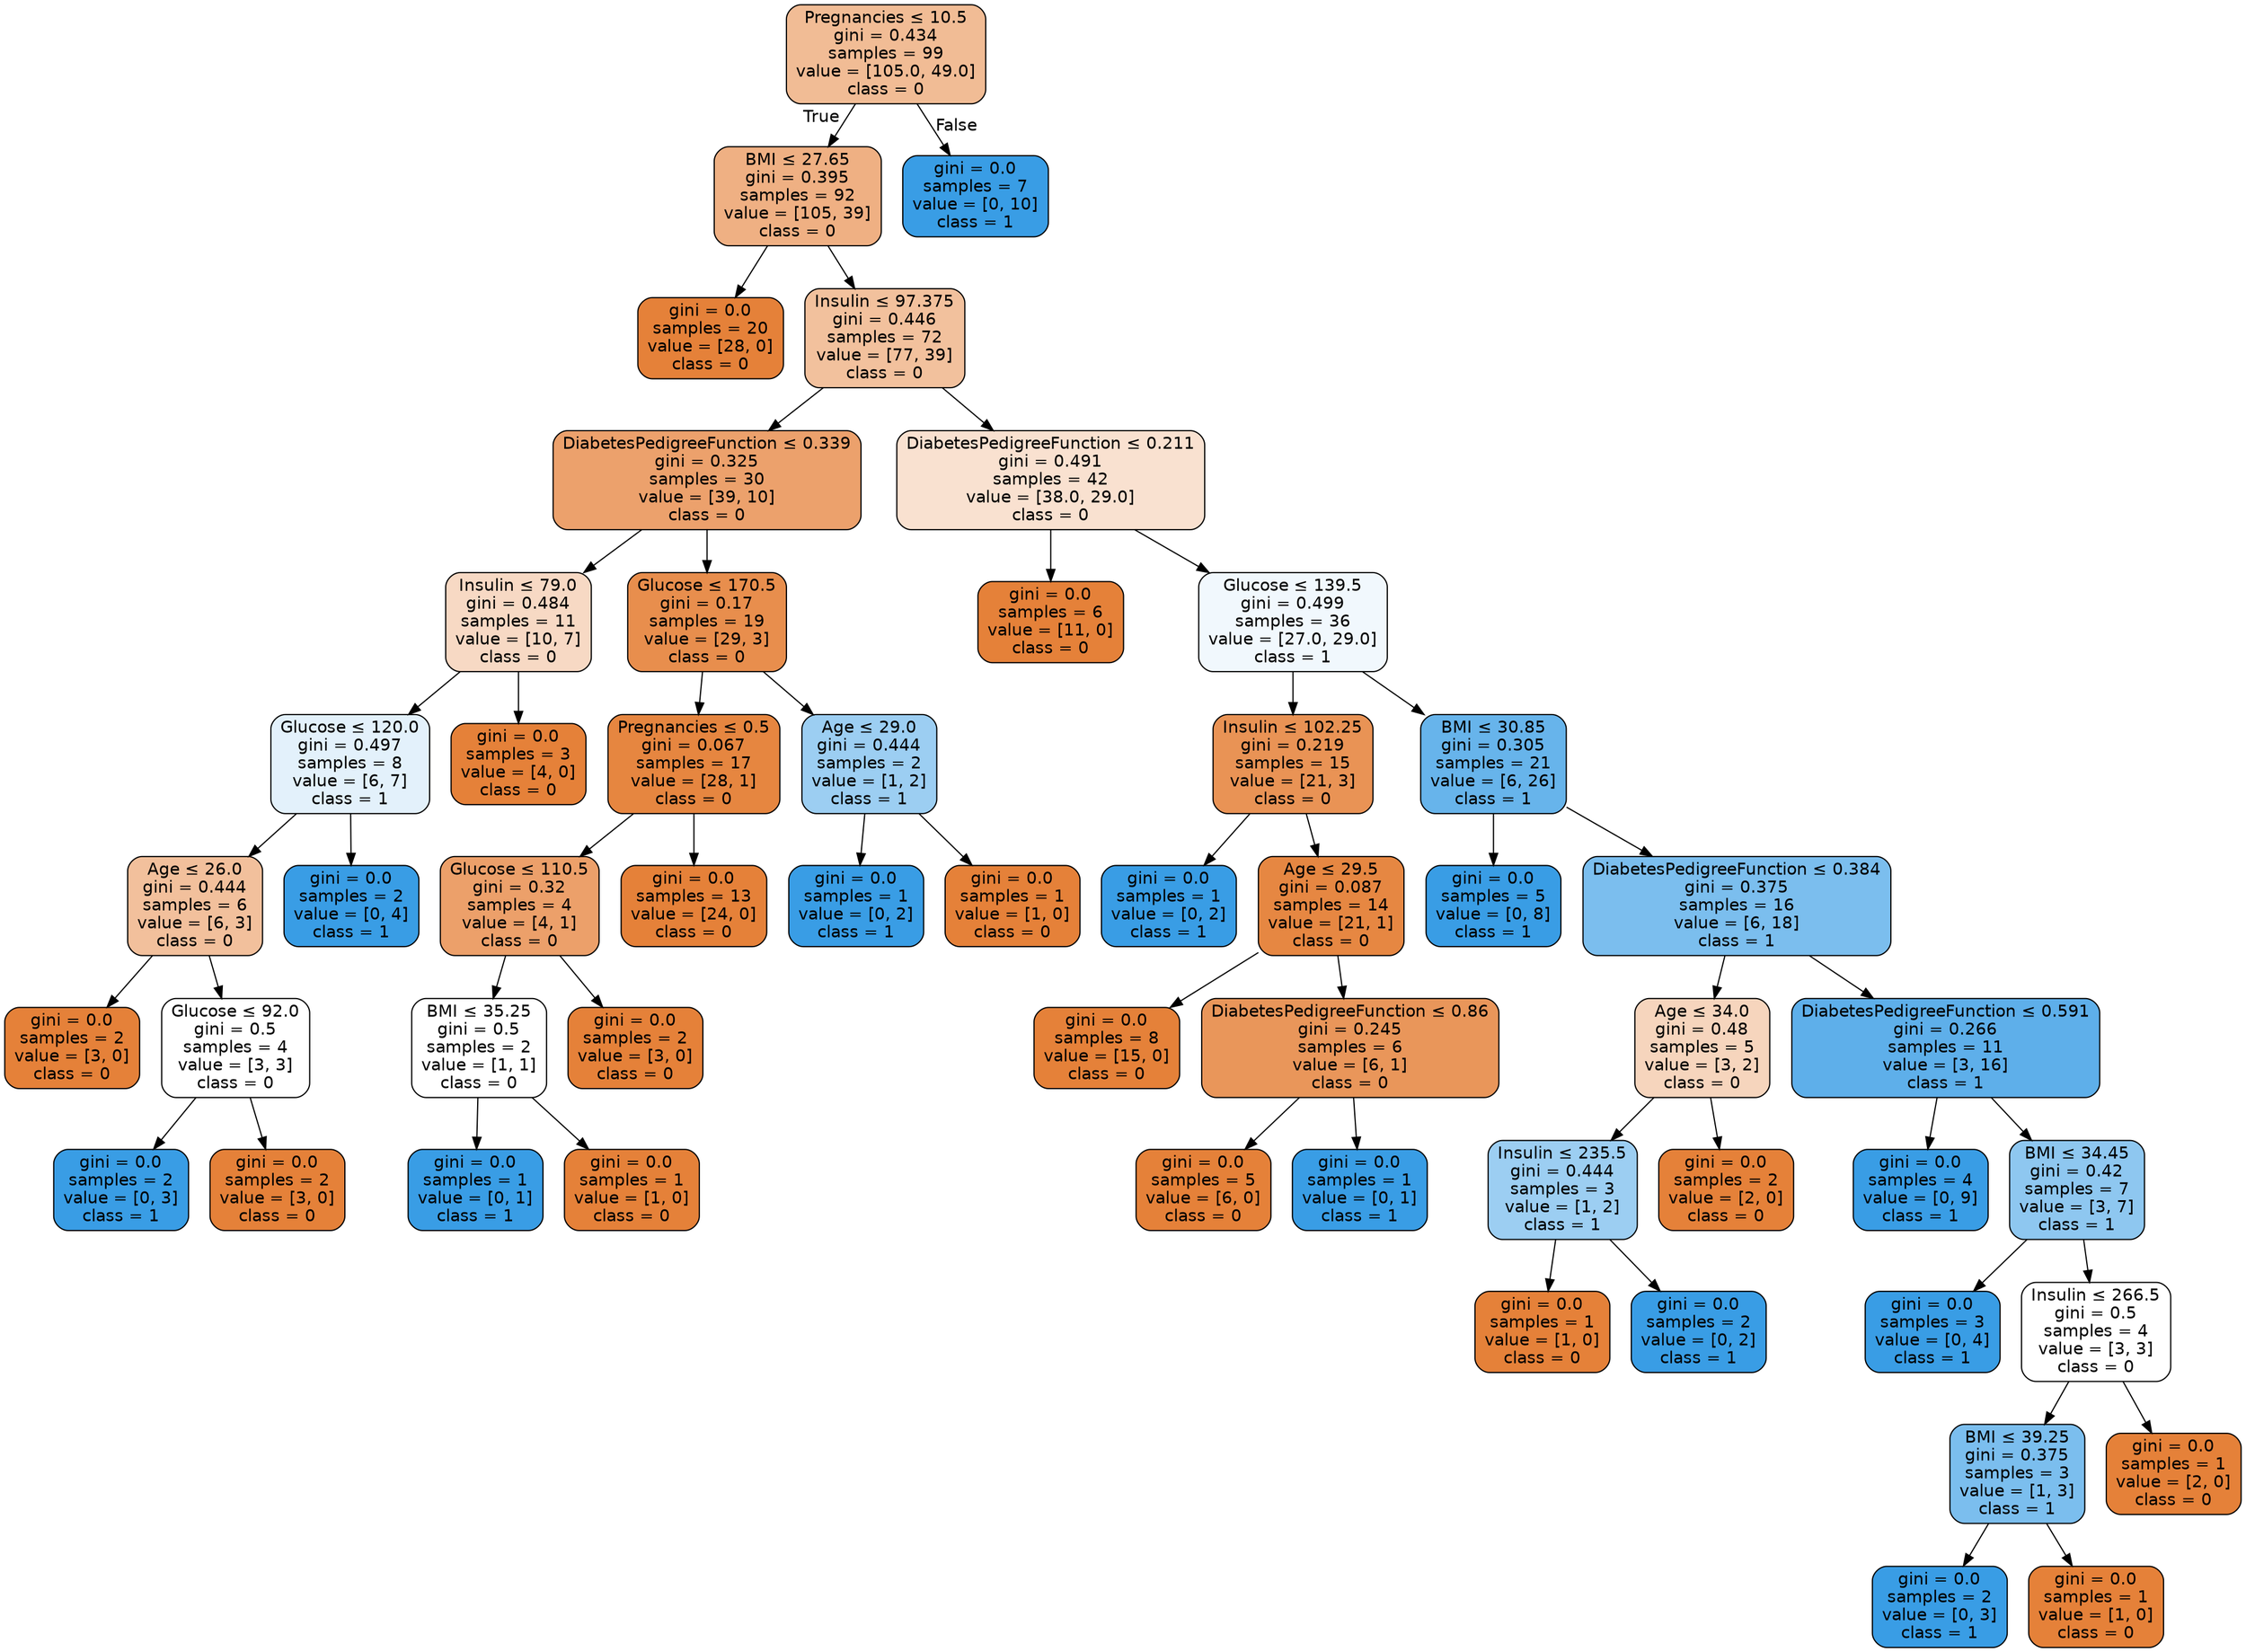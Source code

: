 digraph Tree {
node [shape=box, style="filled, rounded", color="black", fontname="helvetica"] ;
edge [fontname="helvetica"] ;
0 [label=<Pregnancies &le; 10.5<br/>gini = 0.434<br/>samples = 99<br/>value = [105.0, 49.0]<br/>class = 0>, fillcolor="#f1bc95"] ;
1 [label=<BMI &le; 27.65<br/>gini = 0.395<br/>samples = 92<br/>value = [105, 39]<br/>class = 0>, fillcolor="#efb083"] ;
0 -> 1 [labeldistance=2.5, labelangle=45, headlabel="True"] ;
2 [label=<gini = 0.0<br/>samples = 20<br/>value = [28, 0]<br/>class = 0>, fillcolor="#e58139"] ;
1 -> 2 ;
3 [label=<Insulin &le; 97.375<br/>gini = 0.446<br/>samples = 72<br/>value = [77, 39]<br/>class = 0>, fillcolor="#f2c19d"] ;
1 -> 3 ;
4 [label=<DiabetesPedigreeFunction &le; 0.339<br/>gini = 0.325<br/>samples = 30<br/>value = [39, 10]<br/>class = 0>, fillcolor="#eca16c"] ;
3 -> 4 ;
5 [label=<Insulin &le; 79.0<br/>gini = 0.484<br/>samples = 11<br/>value = [10, 7]<br/>class = 0>, fillcolor="#f7d9c4"] ;
4 -> 5 ;
6 [label=<Glucose &le; 120.0<br/>gini = 0.497<br/>samples = 8<br/>value = [6, 7]<br/>class = 1>, fillcolor="#e3f1fb"] ;
5 -> 6 ;
7 [label=<Age &le; 26.0<br/>gini = 0.444<br/>samples = 6<br/>value = [6, 3]<br/>class = 0>, fillcolor="#f2c09c"] ;
6 -> 7 ;
8 [label=<gini = 0.0<br/>samples = 2<br/>value = [3, 0]<br/>class = 0>, fillcolor="#e58139"] ;
7 -> 8 ;
9 [label=<Glucose &le; 92.0<br/>gini = 0.5<br/>samples = 4<br/>value = [3, 3]<br/>class = 0>, fillcolor="#ffffff"] ;
7 -> 9 ;
10 [label=<gini = 0.0<br/>samples = 2<br/>value = [0, 3]<br/>class = 1>, fillcolor="#399de5"] ;
9 -> 10 ;
11 [label=<gini = 0.0<br/>samples = 2<br/>value = [3, 0]<br/>class = 0>, fillcolor="#e58139"] ;
9 -> 11 ;
12 [label=<gini = 0.0<br/>samples = 2<br/>value = [0, 4]<br/>class = 1>, fillcolor="#399de5"] ;
6 -> 12 ;
13 [label=<gini = 0.0<br/>samples = 3<br/>value = [4, 0]<br/>class = 0>, fillcolor="#e58139"] ;
5 -> 13 ;
14 [label=<Glucose &le; 170.5<br/>gini = 0.17<br/>samples = 19<br/>value = [29, 3]<br/>class = 0>, fillcolor="#e88e4d"] ;
4 -> 14 ;
15 [label=<Pregnancies &le; 0.5<br/>gini = 0.067<br/>samples = 17<br/>value = [28, 1]<br/>class = 0>, fillcolor="#e68640"] ;
14 -> 15 ;
16 [label=<Glucose &le; 110.5<br/>gini = 0.32<br/>samples = 4<br/>value = [4, 1]<br/>class = 0>, fillcolor="#eca06a"] ;
15 -> 16 ;
17 [label=<BMI &le; 35.25<br/>gini = 0.5<br/>samples = 2<br/>value = [1, 1]<br/>class = 0>, fillcolor="#ffffff"] ;
16 -> 17 ;
18 [label=<gini = 0.0<br/>samples = 1<br/>value = [0, 1]<br/>class = 1>, fillcolor="#399de5"] ;
17 -> 18 ;
19 [label=<gini = 0.0<br/>samples = 1<br/>value = [1, 0]<br/>class = 0>, fillcolor="#e58139"] ;
17 -> 19 ;
20 [label=<gini = 0.0<br/>samples = 2<br/>value = [3, 0]<br/>class = 0>, fillcolor="#e58139"] ;
16 -> 20 ;
21 [label=<gini = 0.0<br/>samples = 13<br/>value = [24, 0]<br/>class = 0>, fillcolor="#e58139"] ;
15 -> 21 ;
22 [label=<Age &le; 29.0<br/>gini = 0.444<br/>samples = 2<br/>value = [1, 2]<br/>class = 1>, fillcolor="#9ccef2"] ;
14 -> 22 ;
23 [label=<gini = 0.0<br/>samples = 1<br/>value = [0, 2]<br/>class = 1>, fillcolor="#399de5"] ;
22 -> 23 ;
24 [label=<gini = 0.0<br/>samples = 1<br/>value = [1, 0]<br/>class = 0>, fillcolor="#e58139"] ;
22 -> 24 ;
25 [label=<DiabetesPedigreeFunction &le; 0.211<br/>gini = 0.491<br/>samples = 42<br/>value = [38.0, 29.0]<br/>class = 0>, fillcolor="#f9e1d0"] ;
3 -> 25 ;
26 [label=<gini = 0.0<br/>samples = 6<br/>value = [11, 0]<br/>class = 0>, fillcolor="#e58139"] ;
25 -> 26 ;
27 [label=<Glucose &le; 139.5<br/>gini = 0.499<br/>samples = 36<br/>value = [27.0, 29.0]<br/>class = 1>, fillcolor="#f1f8fd"] ;
25 -> 27 ;
28 [label=<Insulin &le; 102.25<br/>gini = 0.219<br/>samples = 15<br/>value = [21, 3]<br/>class = 0>, fillcolor="#e99355"] ;
27 -> 28 ;
29 [label=<gini = 0.0<br/>samples = 1<br/>value = [0, 2]<br/>class = 1>, fillcolor="#399de5"] ;
28 -> 29 ;
30 [label=<Age &le; 29.5<br/>gini = 0.087<br/>samples = 14<br/>value = [21, 1]<br/>class = 0>, fillcolor="#e68742"] ;
28 -> 30 ;
31 [label=<gini = 0.0<br/>samples = 8<br/>value = [15, 0]<br/>class = 0>, fillcolor="#e58139"] ;
30 -> 31 ;
32 [label=<DiabetesPedigreeFunction &le; 0.86<br/>gini = 0.245<br/>samples = 6<br/>value = [6, 1]<br/>class = 0>, fillcolor="#e9965a"] ;
30 -> 32 ;
33 [label=<gini = 0.0<br/>samples = 5<br/>value = [6, 0]<br/>class = 0>, fillcolor="#e58139"] ;
32 -> 33 ;
34 [label=<gini = 0.0<br/>samples = 1<br/>value = [0, 1]<br/>class = 1>, fillcolor="#399de5"] ;
32 -> 34 ;
35 [label=<BMI &le; 30.85<br/>gini = 0.305<br/>samples = 21<br/>value = [6, 26]<br/>class = 1>, fillcolor="#67b4eb"] ;
27 -> 35 ;
36 [label=<gini = 0.0<br/>samples = 5<br/>value = [0, 8]<br/>class = 1>, fillcolor="#399de5"] ;
35 -> 36 ;
37 [label=<DiabetesPedigreeFunction &le; 0.384<br/>gini = 0.375<br/>samples = 16<br/>value = [6, 18]<br/>class = 1>, fillcolor="#7bbeee"] ;
35 -> 37 ;
38 [label=<Age &le; 34.0<br/>gini = 0.48<br/>samples = 5<br/>value = [3, 2]<br/>class = 0>, fillcolor="#f6d5bd"] ;
37 -> 38 ;
39 [label=<Insulin &le; 235.5<br/>gini = 0.444<br/>samples = 3<br/>value = [1, 2]<br/>class = 1>, fillcolor="#9ccef2"] ;
38 -> 39 ;
40 [label=<gini = 0.0<br/>samples = 1<br/>value = [1, 0]<br/>class = 0>, fillcolor="#e58139"] ;
39 -> 40 ;
41 [label=<gini = 0.0<br/>samples = 2<br/>value = [0, 2]<br/>class = 1>, fillcolor="#399de5"] ;
39 -> 41 ;
42 [label=<gini = 0.0<br/>samples = 2<br/>value = [2, 0]<br/>class = 0>, fillcolor="#e58139"] ;
38 -> 42 ;
43 [label=<DiabetesPedigreeFunction &le; 0.591<br/>gini = 0.266<br/>samples = 11<br/>value = [3, 16]<br/>class = 1>, fillcolor="#5eafea"] ;
37 -> 43 ;
44 [label=<gini = 0.0<br/>samples = 4<br/>value = [0, 9]<br/>class = 1>, fillcolor="#399de5"] ;
43 -> 44 ;
45 [label=<BMI &le; 34.45<br/>gini = 0.42<br/>samples = 7<br/>value = [3, 7]<br/>class = 1>, fillcolor="#8ec7f0"] ;
43 -> 45 ;
46 [label=<gini = 0.0<br/>samples = 3<br/>value = [0, 4]<br/>class = 1>, fillcolor="#399de5"] ;
45 -> 46 ;
47 [label=<Insulin &le; 266.5<br/>gini = 0.5<br/>samples = 4<br/>value = [3, 3]<br/>class = 0>, fillcolor="#ffffff"] ;
45 -> 47 ;
48 [label=<BMI &le; 39.25<br/>gini = 0.375<br/>samples = 3<br/>value = [1, 3]<br/>class = 1>, fillcolor="#7bbeee"] ;
47 -> 48 ;
49 [label=<gini = 0.0<br/>samples = 2<br/>value = [0, 3]<br/>class = 1>, fillcolor="#399de5"] ;
48 -> 49 ;
50 [label=<gini = 0.0<br/>samples = 1<br/>value = [1, 0]<br/>class = 0>, fillcolor="#e58139"] ;
48 -> 50 ;
51 [label=<gini = 0.0<br/>samples = 1<br/>value = [2, 0]<br/>class = 0>, fillcolor="#e58139"] ;
47 -> 51 ;
52 [label=<gini = 0.0<br/>samples = 7<br/>value = [0, 10]<br/>class = 1>, fillcolor="#399de5"] ;
0 -> 52 [labeldistance=2.5, labelangle=-45, headlabel="False"] ;
}